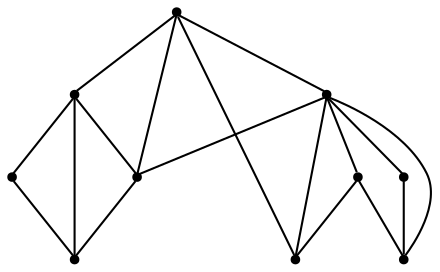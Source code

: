 graph {
  node [shape=point,comment="{\"directed\":false,\"doi\":\"10.1007/978-3-030-92931-2_12\",\"figure\":\"11 (3)\"}"]

  v0 [pos="648.9992086437045,200.04696469355946"]
  v1 [pos="362.4202233768041,342.8681070518967"]
  v2 [pos="569.111489779386,351.8359988678836"]
  v3 [pos="583.8596786728962,437.18612495740604"]
  v4 [pos="564.4482331675102,293.2939124181986"]
  v5 [pos="486.7858784146042,376.72725273639884"]
  v6 [pos="511.44813751139446,320.3646961798215"]
  v7 [pos="407.2607089137904,337.43390747595475"]
  v8 [pos="458.61055000525795,350.8315685320355"]
  v9 [pos="481.4558654489571,337.8881775645404"]

  v0 -- v1 [id="-1",pos="648.9992086437045,200.04696469355946 362.4202233768041,342.8681070518967 362.4202233768041,342.8681070518967 362.4202233768041,342.8681070518967"]
  v1 -- v3 [id="-2",pos="362.4202233768041,342.8681070518967 583.8596786728962,437.18612495740604 583.8596786728962,437.18612495740604 583.8596786728962,437.18612495740604"]
  v7 -- v9 [id="-3",pos="407.2607089137904,337.43390747595475 481.4558654489571,337.8881775645404 481.4558654489571,337.8881775645404 481.4558654489571,337.8881775645404"]
  v7 -- v6 [id="-4",pos="407.2607089137904,337.43390747595475 511.44813751139446,320.3646961798215 511.44813751139446,320.3646961798215 511.44813751139446,320.3646961798215"]
  v8 -- v9 [id="-5",pos="458.61055000525795,350.8315685320355 481.4558654489571,337.8881775645404 481.4558654489571,337.8881775645404 481.4558654489571,337.8881775645404"]
  v9 -- v5 [id="-6",pos="481.4558654489571,337.8881775645404 486.7858784146042,376.72725273639884 486.7858784146042,376.72725273639884 486.7858784146042,376.72725273639884"]
  v5 -- v8 [id="-7",pos="486.7858784146042,376.72725273639884 458.61055000525795,350.8315685320355 458.61055000525795,350.8315685320355 458.61055000525795,350.8315685320355"]
  v5 -- v2 [id="-8",pos="486.7858784146042,376.72725273639884 569.111489779386,351.8359988678836 569.111489779386,351.8359988678836 569.111489779386,351.8359988678836"]
  v5 -- v7 [id="-9",pos="486.7858784146042,376.72725273639884 407.2607089137904,337.43390747595475 407.2607089137904,337.43390747595475 407.2607089137904,337.43390747595475"]
  v6 -- v4 [id="-10",pos="511.44813751139446,320.3646961798215 564.4482331675102,293.2939124181986 564.4482331675102,293.2939124181986 564.4482331675102,293.2939124181986"]
  v6 -- v5 [id="-11",pos="511.44813751139446,320.3646961798215 486.7858784146042,376.72725273639884 486.7858784146042,376.72725273639884 486.7858784146042,376.72725273639884"]
  v4 -- v0 [id="-12",pos="564.4482331675102,293.2939124181986 648.9992086437045,200.04696469355946 648.9992086437045,200.04696469355946 648.9992086437045,200.04696469355946"]
  v4 -- v5 [id="-13",pos="564.4482331675102,293.2939124181986 486.7858784146042,376.72725273639884 486.7858784146042,376.72725273639884 486.7858784146042,376.72725273639884"]
  v4 -- v2 [id="-14",pos="564.4482331675102,293.2939124181986 569.111489779386,351.8359988678836 569.111489779386,351.8359988678836 569.111489779386,351.8359988678836"]
  v2 -- v3 [id="-15",pos="569.111489779386,351.8359988678836 583.8596786728962,437.18612495740604 583.8596786728962,437.18612495740604 583.8596786728962,437.18612495740604"]
  v3 -- v0 [id="-16",pos="583.8596786728962,437.18612495740604 648.9992086437045,200.04696469355946 648.9992086437045,200.04696469355946 648.9992086437045,200.04696469355946"]
  v0 -- v2 [id="-18",pos="648.9992086437045,200.04696469355946 569.111489779386,351.8359988678836 569.111489779386,351.8359988678836 569.111489779386,351.8359988678836"]
}